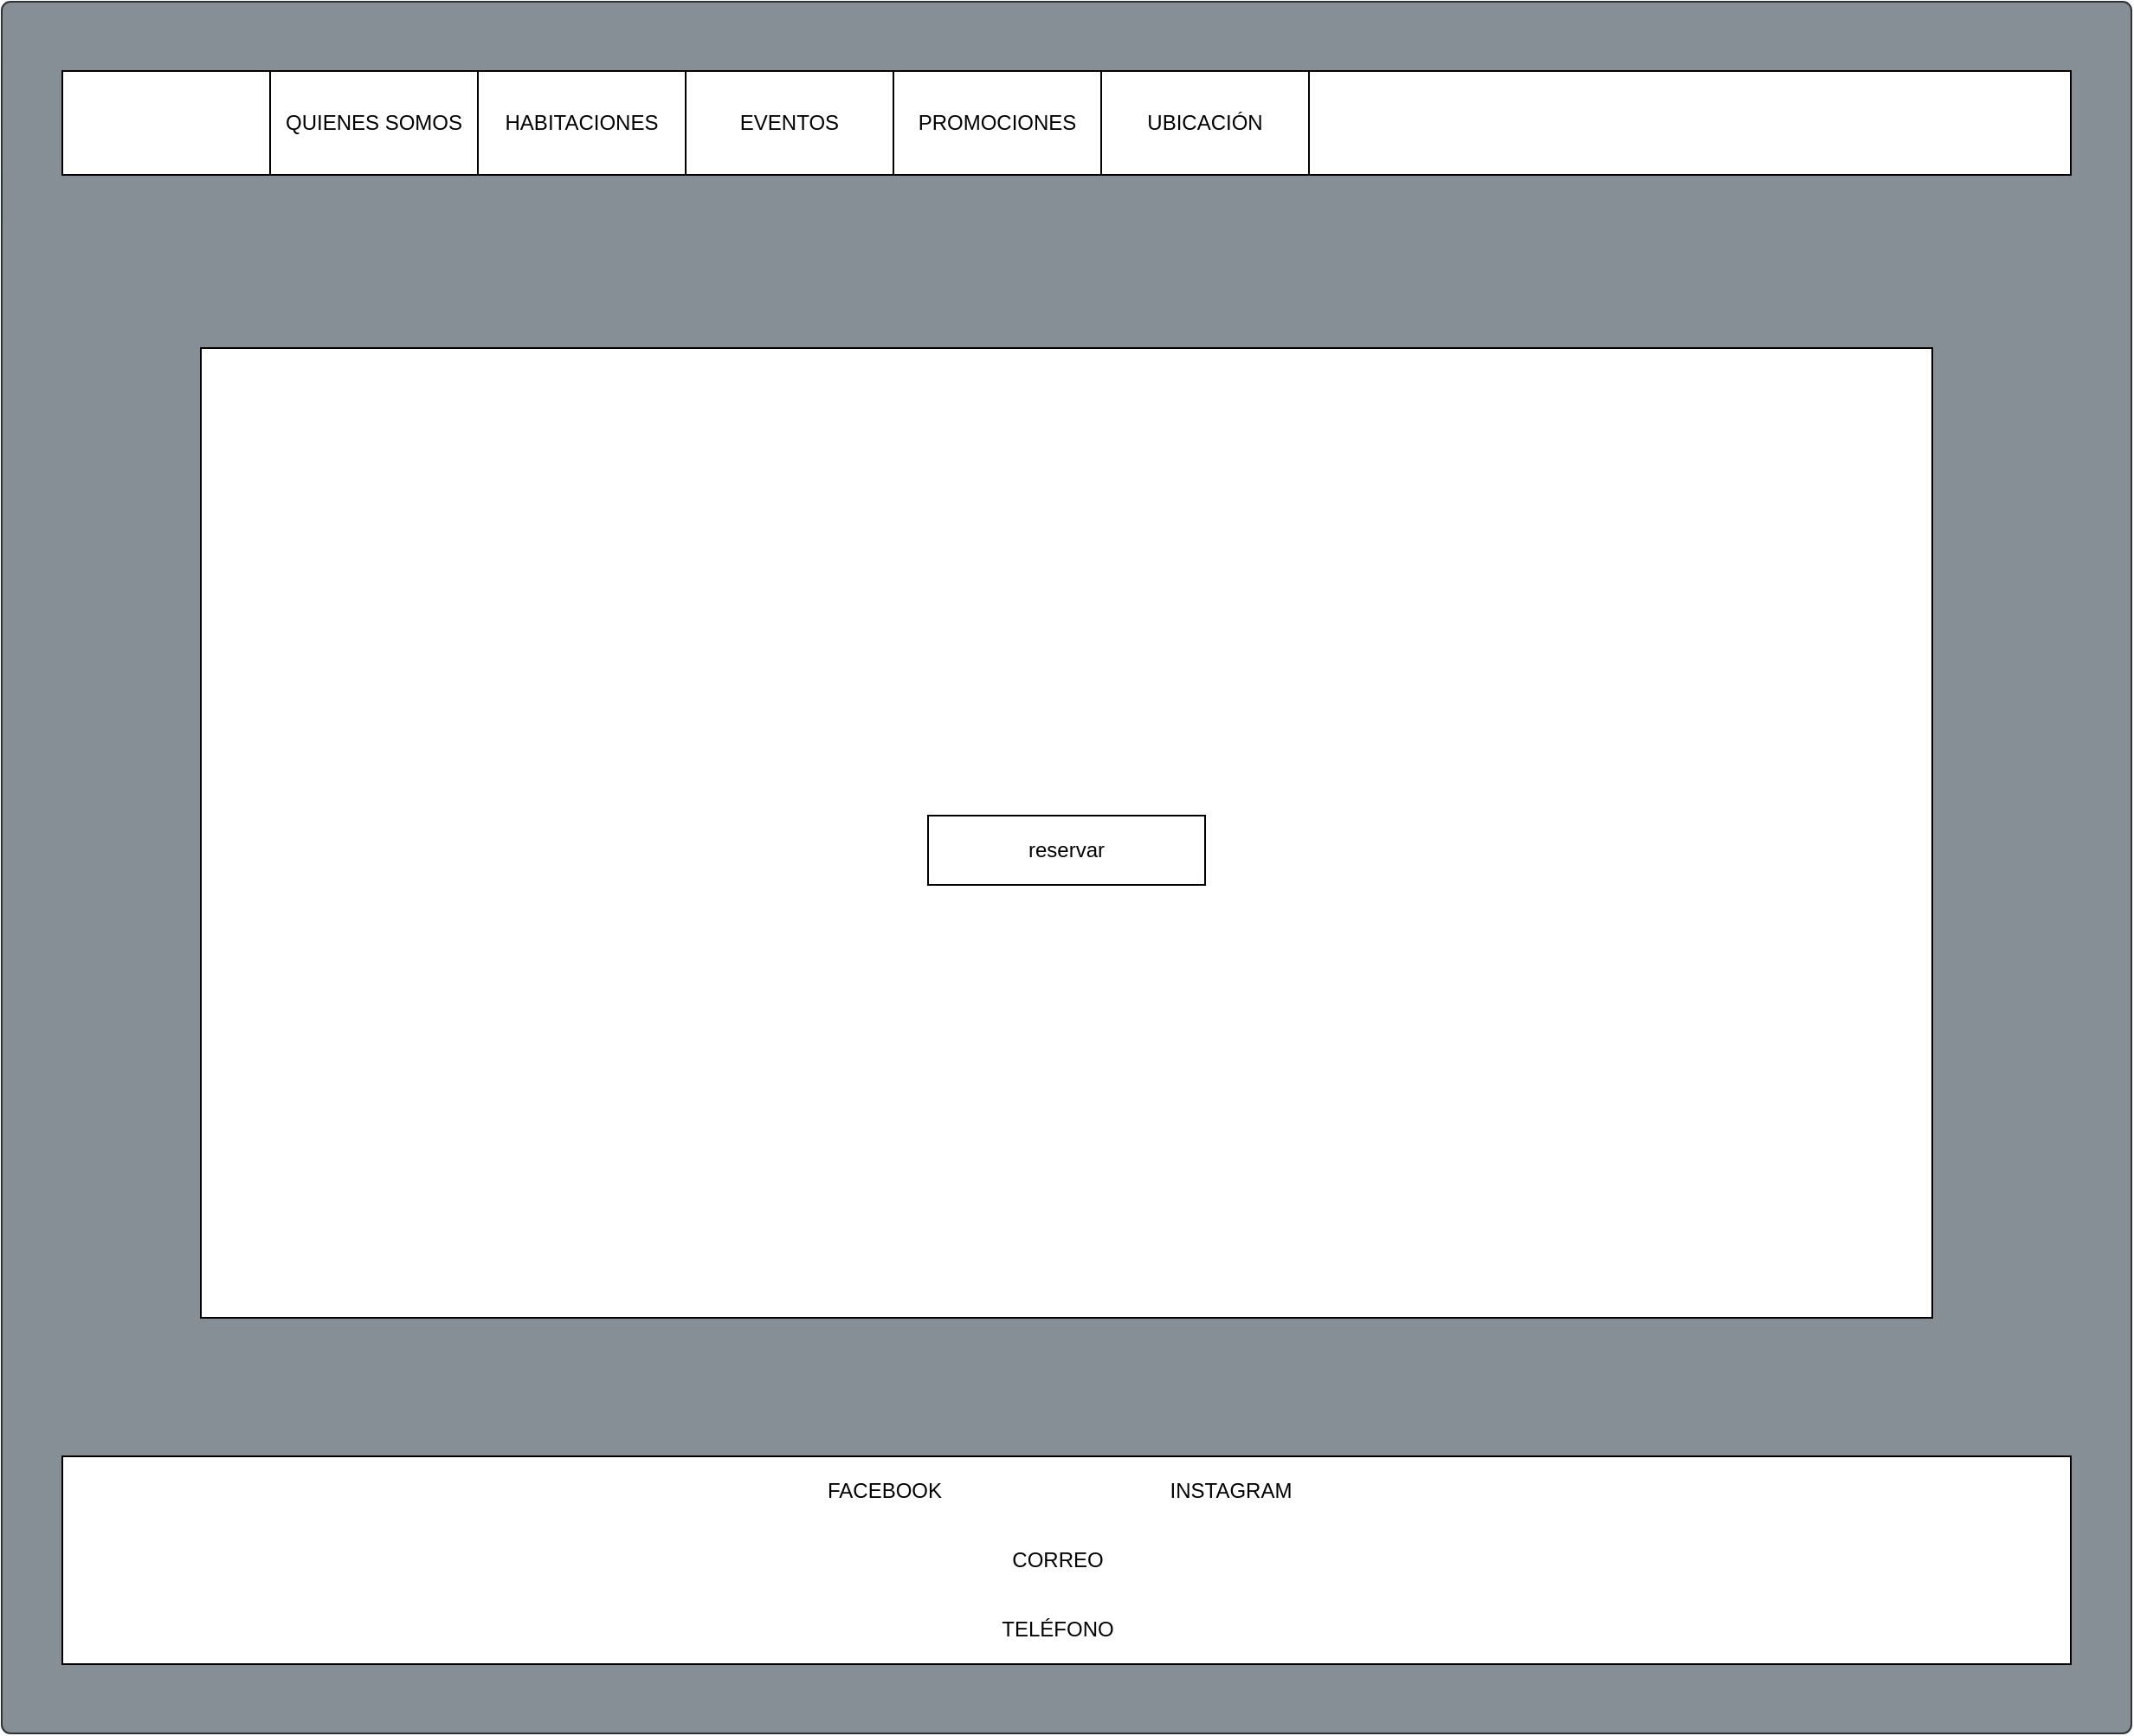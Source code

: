 <mxfile version="14.6.0" type="github" pages="5">
  <diagram name="INDEX" id="c9db0220-8083-56f3-ca83-edcdcd058819">
    <mxGraphModel dx="1422" dy="766" grid="1" gridSize="10" guides="1" tooltips="1" connect="1" arrows="0" fold="1" page="1" pageScale="1.5" pageWidth="826" pageHeight="1169" background="#ffffff" math="0" shadow="0">
      <root>
        <mxCell id="0" style=";html=1;" />
        <mxCell id="1" style=";html=1;" parent="0" />
        <mxCell id="a_5siFib3OdO7E0eQlxP-4" value="" style="html=1;shadow=0;dashed=0;shape=mxgraph.bootstrap.rrect;rSize=5;strokeColor=#2D3338;html=1;whiteSpace=wrap;fillColor=#868E96;fontColor=#ffffff;verticalAlign=middle;align=center;spacing=20;fontSize=60;" parent="1" vertex="1">
          <mxGeometry x="5" width="1230" height="1000" as="geometry" />
        </mxCell>
        <mxCell id="h7DBFdMLco53MdhyDheN-1" value="" style="whiteSpace=wrap;html=1;" vertex="1" parent="1">
          <mxGeometry x="40" y="40" width="1160" height="60" as="geometry" />
        </mxCell>
        <mxCell id="h7DBFdMLco53MdhyDheN-2" value="HABITACIONES" style="whiteSpace=wrap;html=1;" vertex="1" parent="1">
          <mxGeometry x="280" y="40" width="120" height="60" as="geometry" />
        </mxCell>
        <mxCell id="h7DBFdMLco53MdhyDheN-3" value="EVENTOS" style="whiteSpace=wrap;html=1;" vertex="1" parent="1">
          <mxGeometry x="400" y="40" width="120" height="60" as="geometry" />
        </mxCell>
        <mxCell id="h7DBFdMLco53MdhyDheN-4" value="QUIENES SOMOS" style="whiteSpace=wrap;html=1;" vertex="1" parent="1">
          <mxGeometry x="160" y="40" width="120" height="60" as="geometry" />
        </mxCell>
        <mxCell id="h7DBFdMLco53MdhyDheN-5" value="UBICACIÓN" style="whiteSpace=wrap;html=1;" vertex="1" parent="1">
          <mxGeometry x="640" y="40" width="120" height="60" as="geometry" />
        </mxCell>
        <mxCell id="h7DBFdMLco53MdhyDheN-6" value="PROMOCIONES" style="whiteSpace=wrap;html=1;" vertex="1" parent="1">
          <mxGeometry x="520" y="40" width="120" height="60" as="geometry" />
        </mxCell>
        <mxCell id="h7DBFdMLco53MdhyDheN-7" value="" style="whiteSpace=wrap;html=1;" vertex="1" parent="1">
          <mxGeometry x="40" y="840" width="1160" height="120" as="geometry" />
        </mxCell>
        <mxCell id="h7DBFdMLco53MdhyDheN-8" value="FACEBOOK" style="text;html=1;strokeColor=none;fillColor=none;align=center;verticalAlign=middle;whiteSpace=wrap;" vertex="1" parent="1">
          <mxGeometry x="415" y="840" width="200" height="40" as="geometry" />
        </mxCell>
        <mxCell id="h7DBFdMLco53MdhyDheN-10" value="INSTAGRAM" style="text;html=1;strokeColor=none;fillColor=none;align=center;verticalAlign=middle;whiteSpace=wrap;" vertex="1" parent="1">
          <mxGeometry x="615" y="840" width="200" height="40" as="geometry" />
        </mxCell>
        <mxCell id="h7DBFdMLco53MdhyDheN-11" value="CORREO" style="text;html=1;strokeColor=none;fillColor=none;align=center;verticalAlign=middle;whiteSpace=wrap;" vertex="1" parent="1">
          <mxGeometry x="515" y="880" width="200" height="40" as="geometry" />
        </mxCell>
        <mxCell id="h7DBFdMLco53MdhyDheN-12" value="TELÉFONO" style="text;html=1;strokeColor=none;fillColor=none;align=center;verticalAlign=middle;whiteSpace=wrap;" vertex="1" parent="1">
          <mxGeometry x="515" y="920" width="200" height="40" as="geometry" />
        </mxCell>
        <mxCell id="h7DBFdMLco53MdhyDheN-13" value="" style="rounded=0;whiteSpace=wrap;html=1;" vertex="1" parent="1">
          <mxGeometry x="120" y="200" width="1000" height="560" as="geometry" />
        </mxCell>
        <mxCell id="h7DBFdMLco53MdhyDheN-14" value="reservar" style="rounded=0;whiteSpace=wrap;html=1;" vertex="1" parent="1">
          <mxGeometry x="540" y="470" width="160" height="40" as="geometry" />
        </mxCell>
      </root>
    </mxGraphModel>
  </diagram>
  <diagram name="HABITACIONES" id="OTDEvTmL8tKm7rzvGiMI">
    <mxGraphModel dx="3555" dy="1915" grid="1" gridSize="10" guides="1" tooltips="1" connect="1" arrows="0" fold="1" page="1" pageScale="1.5" pageWidth="826" pageHeight="1169" background="#ffffff" math="0" shadow="0">
      <root>
        <mxCell id="JFDQOPYBhCJ7t6XRFKrG-0" style=";html=1;" />
        <mxCell id="JFDQOPYBhCJ7t6XRFKrG-1" style=";html=1;" parent="JFDQOPYBhCJ7t6XRFKrG-0" />
        <mxCell id="zSUCOHWlX9BeWYX76eqB-0" value="" style="html=1;shadow=0;dashed=0;shape=mxgraph.bootstrap.rrect;rSize=5;strokeColor=#2D3338;html=1;whiteSpace=wrap;fillColor=#868E96;fontColor=#ffffff;verticalAlign=middle;align=center;spacing=20;fontSize=60;" vertex="1" parent="JFDQOPYBhCJ7t6XRFKrG-1">
          <mxGeometry x="5" width="1230" height="1360" as="geometry" />
        </mxCell>
        <mxCell id="OBF9BW48-lRBgQqJ9p8I-0" value="" style="whiteSpace=wrap;html=1;" vertex="1" parent="JFDQOPYBhCJ7t6XRFKrG-1">
          <mxGeometry x="40" y="1210" width="1160" height="120" as="geometry" />
        </mxCell>
        <mxCell id="OBF9BW48-lRBgQqJ9p8I-1" value="FACEBOOK" style="text;html=1;strokeColor=none;fillColor=none;align=center;verticalAlign=middle;whiteSpace=wrap;" vertex="1" parent="JFDQOPYBhCJ7t6XRFKrG-1">
          <mxGeometry x="415" y="1210" width="200" height="40" as="geometry" />
        </mxCell>
        <mxCell id="OBF9BW48-lRBgQqJ9p8I-2" value="INSTAGRAM" style="text;html=1;strokeColor=none;fillColor=none;align=center;verticalAlign=middle;whiteSpace=wrap;" vertex="1" parent="JFDQOPYBhCJ7t6XRFKrG-1">
          <mxGeometry x="615" y="1210" width="200" height="40" as="geometry" />
        </mxCell>
        <mxCell id="OBF9BW48-lRBgQqJ9p8I-3" value="CORREO" style="text;html=1;strokeColor=none;fillColor=none;align=center;verticalAlign=middle;whiteSpace=wrap;" vertex="1" parent="JFDQOPYBhCJ7t6XRFKrG-1">
          <mxGeometry x="515" y="1250" width="200" height="40" as="geometry" />
        </mxCell>
        <mxCell id="OBF9BW48-lRBgQqJ9p8I-4" value="TELÉFONO" style="text;html=1;strokeColor=none;fillColor=none;align=center;verticalAlign=middle;whiteSpace=wrap;" vertex="1" parent="JFDQOPYBhCJ7t6XRFKrG-1">
          <mxGeometry x="515" y="1290" width="200" height="40" as="geometry" />
        </mxCell>
        <mxCell id="oF6tjpSVYEkY1Nf2nBKm-0" value="" style="whiteSpace=wrap;html=1;" vertex="1" parent="JFDQOPYBhCJ7t6XRFKrG-1">
          <mxGeometry x="40" y="40" width="1160" height="60" as="geometry" />
        </mxCell>
        <mxCell id="oF6tjpSVYEkY1Nf2nBKm-1" value="HABITACIONES" style="whiteSpace=wrap;html=1;" vertex="1" parent="JFDQOPYBhCJ7t6XRFKrG-1">
          <mxGeometry x="280" y="40" width="120" height="60" as="geometry" />
        </mxCell>
        <mxCell id="oF6tjpSVYEkY1Nf2nBKm-2" value="EVENTOS" style="whiteSpace=wrap;html=1;" vertex="1" parent="JFDQOPYBhCJ7t6XRFKrG-1">
          <mxGeometry x="400" y="40" width="120" height="60" as="geometry" />
        </mxCell>
        <mxCell id="oF6tjpSVYEkY1Nf2nBKm-3" value="QUIENES SOMOS" style="whiteSpace=wrap;html=1;" vertex="1" parent="JFDQOPYBhCJ7t6XRFKrG-1">
          <mxGeometry x="160" y="40" width="120" height="60" as="geometry" />
        </mxCell>
        <mxCell id="oF6tjpSVYEkY1Nf2nBKm-4" value="UBICACIÓN" style="whiteSpace=wrap;html=1;" vertex="1" parent="JFDQOPYBhCJ7t6XRFKrG-1">
          <mxGeometry x="640" y="40" width="120" height="60" as="geometry" />
        </mxCell>
        <mxCell id="oF6tjpSVYEkY1Nf2nBKm-5" value="PROMOCIONES" style="whiteSpace=wrap;html=1;" vertex="1" parent="JFDQOPYBhCJ7t6XRFKrG-1">
          <mxGeometry x="520" y="40" width="120" height="60" as="geometry" />
        </mxCell>
        <mxCell id="oF6tjpSVYEkY1Nf2nBKm-6" value="&lt;p&gt;&lt;b&gt;&lt;font style=&quot;font-size: 20px&quot;&gt;Dark card title&lt;/font&gt;&lt;/b&gt;&lt;br style=&quot;font-size: 14px&quot;&gt;Some quick example text to build on the card title and make up the bulk of the card&#39;s content.&lt;/p&gt;" style="html=1;shadow=0;dashed=0;shape=mxgraph.bootstrap.rrect;rSize=5;strokeColor=#2C3136;html=1;whiteSpace=wrap;fillColor=#343A40;fontColor=#ffffff;verticalAlign=bottom;align=left;spacing=20;spacingBottom=0;fontSize=14;" vertex="1" parent="JFDQOPYBhCJ7t6XRFKrG-1">
          <mxGeometry x="560" y="140" width="440" height="320" as="geometry" />
        </mxCell>
        <mxCell id="oF6tjpSVYEkY1Nf2nBKm-7" value="Header" style="html=1;shadow=0;dashed=0;shape=mxgraph.bootstrap.topButton;rSize=5;perimeter=none;whiteSpace=wrap;fillColor=#32383E;strokeColor=#2C3136;fontColor=#ffffff;resizeWidth=1;fontSize=18;align=left;spacing=20;" vertex="1" parent="oF6tjpSVYEkY1Nf2nBKm-6">
          <mxGeometry width="440" height="60" relative="1" as="geometry" />
        </mxCell>
        <mxCell id="oF6tjpSVYEkY1Nf2nBKm-8" value="First slide" style="html=1;shadow=0;dashed=0;strokeColor=none;strokeWidth=1;fillColor=#777777;fontColor=#555555;whiteSpace=wrap;align=center;verticalAlign=middle;fontStyle=0;fontSize=40;" vertex="1" parent="JFDQOPYBhCJ7t6XRFKrG-1">
          <mxGeometry x="160" y="140" width="400" height="320" as="geometry" />
        </mxCell>
        <mxCell id="oF6tjpSVYEkY1Nf2nBKm-9" value="" style="html=1;verticalLabelPosition=bottom;labelBackgroundColor=#ffffff;verticalAlign=top;shadow=0;dashed=0;strokeWidth=4;shape=mxgraph.ios7.misc.more;strokeColor=#a0a0a0;" vertex="1" parent="oF6tjpSVYEkY1Nf2nBKm-8">
          <mxGeometry x="1" y="0.5" width="7" height="14" relative="1" as="geometry">
            <mxPoint x="-50" y="-7" as="offset" />
          </mxGeometry>
        </mxCell>
        <mxCell id="oF6tjpSVYEkY1Nf2nBKm-10" value="" style="flipH=1;html=1;verticalLabelPosition=bottom;labelBackgroundColor=#ffffff;verticalAlign=top;shadow=0;dashed=0;strokeWidth=4;shape=mxgraph.ios7.misc.more;strokeColor=#a0a0a0;" vertex="1" parent="oF6tjpSVYEkY1Nf2nBKm-8">
          <mxGeometry y="0.5" width="7" height="14" relative="1" as="geometry">
            <mxPoint x="43" y="-7" as="offset" />
          </mxGeometry>
        </mxCell>
        <mxCell id="oF6tjpSVYEkY1Nf2nBKm-11" value="&lt;p&gt;&lt;b&gt;&lt;font style=&quot;font-size: 20px&quot;&gt;Dark card title&lt;/font&gt;&lt;/b&gt;&lt;br style=&quot;font-size: 14px&quot;&gt;Some quick example text to build on the card title and make up the bulk of the card&#39;s content.&lt;/p&gt;" style="html=1;shadow=0;dashed=0;shape=mxgraph.bootstrap.rrect;rSize=5;strokeColor=#2C3136;html=1;whiteSpace=wrap;fillColor=#343A40;fontColor=#ffffff;verticalAlign=bottom;align=left;spacing=20;spacingBottom=0;fontSize=14;" vertex="1" parent="JFDQOPYBhCJ7t6XRFKrG-1">
          <mxGeometry x="560" y="490" width="440" height="320" as="geometry" />
        </mxCell>
        <mxCell id="oF6tjpSVYEkY1Nf2nBKm-12" value="Header" style="html=1;shadow=0;dashed=0;shape=mxgraph.bootstrap.topButton;rSize=5;perimeter=none;whiteSpace=wrap;fillColor=#32383E;strokeColor=#2C3136;fontColor=#ffffff;resizeWidth=1;fontSize=18;align=left;spacing=20;" vertex="1" parent="oF6tjpSVYEkY1Nf2nBKm-11">
          <mxGeometry width="440" height="60" relative="1" as="geometry" />
        </mxCell>
        <mxCell id="oF6tjpSVYEkY1Nf2nBKm-13" value="First slide" style="html=1;shadow=0;dashed=0;strokeColor=none;strokeWidth=1;fillColor=#777777;fontColor=#555555;whiteSpace=wrap;align=center;verticalAlign=middle;fontStyle=0;fontSize=40;" vertex="1" parent="JFDQOPYBhCJ7t6XRFKrG-1">
          <mxGeometry x="160" y="490" width="400" height="320" as="geometry" />
        </mxCell>
        <mxCell id="oF6tjpSVYEkY1Nf2nBKm-14" value="" style="html=1;verticalLabelPosition=bottom;labelBackgroundColor=#ffffff;verticalAlign=top;shadow=0;dashed=0;strokeWidth=4;shape=mxgraph.ios7.misc.more;strokeColor=#a0a0a0;" vertex="1" parent="oF6tjpSVYEkY1Nf2nBKm-13">
          <mxGeometry x="1" y="0.5" width="7" height="14" relative="1" as="geometry">
            <mxPoint x="-50" y="-7" as="offset" />
          </mxGeometry>
        </mxCell>
        <mxCell id="oF6tjpSVYEkY1Nf2nBKm-15" value="" style="flipH=1;html=1;verticalLabelPosition=bottom;labelBackgroundColor=#ffffff;verticalAlign=top;shadow=0;dashed=0;strokeWidth=4;shape=mxgraph.ios7.misc.more;strokeColor=#a0a0a0;" vertex="1" parent="oF6tjpSVYEkY1Nf2nBKm-13">
          <mxGeometry y="0.5" width="7" height="14" relative="1" as="geometry">
            <mxPoint x="43" y="-7" as="offset" />
          </mxGeometry>
        </mxCell>
        <mxCell id="oF6tjpSVYEkY1Nf2nBKm-16" value="&lt;p&gt;&lt;b&gt;&lt;font style=&quot;font-size: 20px&quot;&gt;Dark card title&lt;/font&gt;&lt;/b&gt;&lt;br style=&quot;font-size: 14px&quot;&gt;Some quick example text to build on the card title and make up the bulk of the card&#39;s content.&lt;/p&gt;" style="html=1;shadow=0;dashed=0;shape=mxgraph.bootstrap.rrect;rSize=5;strokeColor=#2C3136;html=1;whiteSpace=wrap;fillColor=#343A40;fontColor=#ffffff;verticalAlign=bottom;align=left;spacing=20;spacingBottom=0;fontSize=14;" vertex="1" parent="JFDQOPYBhCJ7t6XRFKrG-1">
          <mxGeometry x="560" y="840" width="440" height="320" as="geometry" />
        </mxCell>
        <mxCell id="oF6tjpSVYEkY1Nf2nBKm-17" value="Header" style="html=1;shadow=0;dashed=0;shape=mxgraph.bootstrap.topButton;rSize=5;perimeter=none;whiteSpace=wrap;fillColor=#32383E;strokeColor=#2C3136;fontColor=#ffffff;resizeWidth=1;fontSize=18;align=left;spacing=20;" vertex="1" parent="oF6tjpSVYEkY1Nf2nBKm-16">
          <mxGeometry width="440" height="60" relative="1" as="geometry" />
        </mxCell>
        <mxCell id="oF6tjpSVYEkY1Nf2nBKm-18" value="First slide" style="html=1;shadow=0;dashed=0;strokeColor=none;strokeWidth=1;fillColor=#777777;fontColor=#555555;whiteSpace=wrap;align=center;verticalAlign=middle;fontStyle=0;fontSize=40;" vertex="1" parent="JFDQOPYBhCJ7t6XRFKrG-1">
          <mxGeometry x="160" y="840" width="400" height="320" as="geometry" />
        </mxCell>
        <mxCell id="oF6tjpSVYEkY1Nf2nBKm-19" value="" style="html=1;verticalLabelPosition=bottom;labelBackgroundColor=#ffffff;verticalAlign=top;shadow=0;dashed=0;strokeWidth=4;shape=mxgraph.ios7.misc.more;strokeColor=#a0a0a0;" vertex="1" parent="oF6tjpSVYEkY1Nf2nBKm-18">
          <mxGeometry x="1" y="0.5" width="7" height="14" relative="1" as="geometry">
            <mxPoint x="-50" y="-7" as="offset" />
          </mxGeometry>
        </mxCell>
        <mxCell id="oF6tjpSVYEkY1Nf2nBKm-20" value="" style="flipH=1;html=1;verticalLabelPosition=bottom;labelBackgroundColor=#ffffff;verticalAlign=top;shadow=0;dashed=0;strokeWidth=4;shape=mxgraph.ios7.misc.more;strokeColor=#a0a0a0;" vertex="1" parent="oF6tjpSVYEkY1Nf2nBKm-18">
          <mxGeometry y="0.5" width="7" height="14" relative="1" as="geometry">
            <mxPoint x="43" y="-7" as="offset" />
          </mxGeometry>
        </mxCell>
      </root>
    </mxGraphModel>
  </diagram>
  <diagram name="EVENTOS" id="KKp5Q_9w9gP7UIlRZbHc">
    <mxGraphModel dx="2370" dy="1277" grid="1" gridSize="10" guides="1" tooltips="1" connect="1" arrows="0" fold="1" page="1" pageScale="1.5" pageWidth="826" pageHeight="1169" background="#ffffff" math="0" shadow="0">
      <root>
        <mxCell id="4Qz581KqocCkkXFibosz-0" style=";html=1;" />
        <mxCell id="4Qz581KqocCkkXFibosz-1" style=";html=1;" parent="4Qz581KqocCkkXFibosz-0" />
        <mxCell id="AW5SlVJJh9XeauA4rNhK-0" value="" style="html=1;shadow=0;dashed=0;shape=mxgraph.bootstrap.rrect;rSize=5;strokeColor=#2D3338;html=1;whiteSpace=wrap;fillColor=#868E96;fontColor=#ffffff;verticalAlign=middle;align=center;spacing=20;fontSize=60;" vertex="1" parent="4Qz581KqocCkkXFibosz-1">
          <mxGeometry x="5" width="1230" height="1360" as="geometry" />
        </mxCell>
        <mxCell id="gHfW-6IUBbm8N9VJrll_-0" value="" style="whiteSpace=wrap;html=1;" vertex="1" parent="4Qz581KqocCkkXFibosz-1">
          <mxGeometry x="40" y="40" width="1160" height="60" as="geometry" />
        </mxCell>
        <mxCell id="gHfW-6IUBbm8N9VJrll_-1" value="HABITACIONES" style="whiteSpace=wrap;html=1;" vertex="1" parent="4Qz581KqocCkkXFibosz-1">
          <mxGeometry x="280" y="40" width="120" height="60" as="geometry" />
        </mxCell>
        <mxCell id="gHfW-6IUBbm8N9VJrll_-2" value="EVENTOS" style="whiteSpace=wrap;html=1;" vertex="1" parent="4Qz581KqocCkkXFibosz-1">
          <mxGeometry x="400" y="40" width="120" height="60" as="geometry" />
        </mxCell>
        <mxCell id="gHfW-6IUBbm8N9VJrll_-3" value="QUIENES SOMOS" style="whiteSpace=wrap;html=1;" vertex="1" parent="4Qz581KqocCkkXFibosz-1">
          <mxGeometry x="160" y="40" width="120" height="60" as="geometry" />
        </mxCell>
        <mxCell id="gHfW-6IUBbm8N9VJrll_-4" value="UBICACIÓN" style="whiteSpace=wrap;html=1;" vertex="1" parent="4Qz581KqocCkkXFibosz-1">
          <mxGeometry x="640" y="40" width="120" height="60" as="geometry" />
        </mxCell>
        <mxCell id="gHfW-6IUBbm8N9VJrll_-5" value="PROMOCIONES" style="whiteSpace=wrap;html=1;" vertex="1" parent="4Qz581KqocCkkXFibosz-1">
          <mxGeometry x="520" y="40" width="120" height="60" as="geometry" />
        </mxCell>
        <mxCell id="wC8kKw3LUzISeyf4vUGo-0" value="" style="whiteSpace=wrap;html=1;" vertex="1" parent="4Qz581KqocCkkXFibosz-1">
          <mxGeometry x="40" y="1210" width="1160" height="120" as="geometry" />
        </mxCell>
        <mxCell id="wC8kKw3LUzISeyf4vUGo-1" value="FACEBOOK" style="text;html=1;strokeColor=none;fillColor=none;align=center;verticalAlign=middle;whiteSpace=wrap;" vertex="1" parent="4Qz581KqocCkkXFibosz-1">
          <mxGeometry x="415" y="1210" width="200" height="40" as="geometry" />
        </mxCell>
        <mxCell id="wC8kKw3LUzISeyf4vUGo-2" value="INSTAGRAM" style="text;html=1;strokeColor=none;fillColor=none;align=center;verticalAlign=middle;whiteSpace=wrap;" vertex="1" parent="4Qz581KqocCkkXFibosz-1">
          <mxGeometry x="615" y="1210" width="200" height="40" as="geometry" />
        </mxCell>
        <mxCell id="wC8kKw3LUzISeyf4vUGo-3" value="CORREO" style="text;html=1;strokeColor=none;fillColor=none;align=center;verticalAlign=middle;whiteSpace=wrap;" vertex="1" parent="4Qz581KqocCkkXFibosz-1">
          <mxGeometry x="515" y="1250" width="200" height="40" as="geometry" />
        </mxCell>
        <mxCell id="wC8kKw3LUzISeyf4vUGo-4" value="TELÉFONO" style="text;html=1;strokeColor=none;fillColor=none;align=center;verticalAlign=middle;whiteSpace=wrap;" vertex="1" parent="4Qz581KqocCkkXFibosz-1">
          <mxGeometry x="515" y="1290" width="200" height="40" as="geometry" />
        </mxCell>
        <mxCell id="WdmrsZ6mSUj3DfuXoScH-0" value="First slide" style="html=1;shadow=0;dashed=0;strokeColor=none;strokeWidth=1;fillColor=#777777;fontColor=#555555;whiteSpace=wrap;align=center;verticalAlign=middle;fontStyle=0;fontSize=40;" vertex="1" parent="4Qz581KqocCkkXFibosz-1">
          <mxGeometry x="160" y="160" width="440" height="320" as="geometry" />
        </mxCell>
        <mxCell id="WdmrsZ6mSUj3DfuXoScH-1" value="&lt;p&gt;&lt;b&gt;&lt;font style=&quot;font-size: 20px&quot;&gt;Dark card title&lt;/font&gt;&lt;/b&gt;&lt;br style=&quot;font-size: 14px&quot;&gt;Some quick example text to build on the card title and make up the bulk of the card&#39;s content.&lt;/p&gt;" style="html=1;shadow=0;dashed=0;shape=mxgraph.bootstrap.rrect;rSize=5;strokeColor=#2C3136;html=1;whiteSpace=wrap;fillColor=#343A40;fontColor=#ffffff;verticalAlign=bottom;align=left;spacing=20;spacingBottom=0;fontSize=14;" vertex="1" parent="4Qz581KqocCkkXFibosz-1">
          <mxGeometry x="600" y="160" width="440" height="320" as="geometry" />
        </mxCell>
        <mxCell id="WdmrsZ6mSUj3DfuXoScH-2" value="Header" style="html=1;shadow=0;dashed=0;shape=mxgraph.bootstrap.topButton;rSize=5;perimeter=none;whiteSpace=wrap;fillColor=#32383E;strokeColor=#2C3136;fontColor=#ffffff;resizeWidth=1;fontSize=18;align=left;spacing=20;" vertex="1" parent="WdmrsZ6mSUj3DfuXoScH-1">
          <mxGeometry width="440" height="60" relative="1" as="geometry" />
        </mxCell>
        <mxCell id="WdmrsZ6mSUj3DfuXoScH-6" value="First slide" style="html=1;shadow=0;dashed=0;strokeColor=none;strokeWidth=1;fillColor=#777777;fontColor=#555555;whiteSpace=wrap;align=center;verticalAlign=middle;fontStyle=0;fontSize=40;" vertex="1" parent="4Qz581KqocCkkXFibosz-1">
          <mxGeometry x="160" y="510" width="440" height="320" as="geometry" />
        </mxCell>
        <mxCell id="WdmrsZ6mSUj3DfuXoScH-7" value="&lt;p&gt;&lt;b&gt;&lt;font style=&quot;font-size: 20px&quot;&gt;Dark card title&lt;/font&gt;&lt;/b&gt;&lt;br style=&quot;font-size: 14px&quot;&gt;Some quick example text to build on the card title and make up the bulk of the card&#39;s content.&lt;/p&gt;" style="html=1;shadow=0;dashed=0;shape=mxgraph.bootstrap.rrect;rSize=5;strokeColor=#2C3136;html=1;whiteSpace=wrap;fillColor=#343A40;fontColor=#ffffff;verticalAlign=bottom;align=left;spacing=20;spacingBottom=0;fontSize=14;" vertex="1" parent="4Qz581KqocCkkXFibosz-1">
          <mxGeometry x="600" y="510" width="440" height="320" as="geometry" />
        </mxCell>
        <mxCell id="WdmrsZ6mSUj3DfuXoScH-8" value="Header" style="html=1;shadow=0;dashed=0;shape=mxgraph.bootstrap.topButton;rSize=5;perimeter=none;whiteSpace=wrap;fillColor=#32383E;strokeColor=#2C3136;fontColor=#ffffff;resizeWidth=1;fontSize=18;align=left;spacing=20;" vertex="1" parent="WdmrsZ6mSUj3DfuXoScH-7">
          <mxGeometry width="440" height="60" relative="1" as="geometry" />
        </mxCell>
        <mxCell id="WdmrsZ6mSUj3DfuXoScH-9" value="First slide" style="html=1;shadow=0;dashed=0;strokeColor=none;strokeWidth=1;fillColor=#777777;fontColor=#555555;whiteSpace=wrap;align=center;verticalAlign=middle;fontStyle=0;fontSize=40;" vertex="1" parent="4Qz581KqocCkkXFibosz-1">
          <mxGeometry x="160" y="860" width="440" height="320" as="geometry" />
        </mxCell>
        <mxCell id="WdmrsZ6mSUj3DfuXoScH-10" value="&lt;p&gt;&lt;b&gt;&lt;font style=&quot;font-size: 20px&quot;&gt;Dark card title&lt;/font&gt;&lt;/b&gt;&lt;br style=&quot;font-size: 14px&quot;&gt;Some quick example text to build on the card title and make up the bulk of the card&#39;s content.&lt;/p&gt;" style="html=1;shadow=0;dashed=0;shape=mxgraph.bootstrap.rrect;rSize=5;strokeColor=#2C3136;html=1;whiteSpace=wrap;fillColor=#343A40;fontColor=#ffffff;verticalAlign=bottom;align=left;spacing=20;spacingBottom=0;fontSize=14;" vertex="1" parent="4Qz581KqocCkkXFibosz-1">
          <mxGeometry x="600" y="860" width="440" height="320" as="geometry" />
        </mxCell>
        <mxCell id="WdmrsZ6mSUj3DfuXoScH-11" value="Header" style="html=1;shadow=0;dashed=0;shape=mxgraph.bootstrap.topButton;rSize=5;perimeter=none;whiteSpace=wrap;fillColor=#32383E;strokeColor=#2C3136;fontColor=#ffffff;resizeWidth=1;fontSize=18;align=left;spacing=20;" vertex="1" parent="WdmrsZ6mSUj3DfuXoScH-10">
          <mxGeometry width="440" height="60" relative="1" as="geometry" />
        </mxCell>
        <mxCell id="WdmrsZ6mSUj3DfuXoScH-12" value="First slide" style="html=1;shadow=0;dashed=0;strokeColor=none;strokeWidth=1;fillColor=#777777;fontColor=#555555;whiteSpace=wrap;align=center;verticalAlign=middle;fontStyle=0;fontSize=40;" vertex="1" parent="4Qz581KqocCkkXFibosz-1">
          <mxGeometry x="160" y="160" width="440" height="320" as="geometry" />
        </mxCell>
        <mxCell id="WdmrsZ6mSUj3DfuXoScH-13" value="&lt;p&gt;&lt;b&gt;&lt;font style=&quot;font-size: 20px&quot;&gt;Dark card title&lt;/font&gt;&lt;/b&gt;&lt;br style=&quot;font-size: 14px&quot;&gt;Some quick example text to build on the card title and make up the bulk of the card&#39;s content.&lt;/p&gt;" style="html=1;shadow=0;dashed=0;shape=mxgraph.bootstrap.rrect;rSize=5;strokeColor=#2C3136;html=1;whiteSpace=wrap;fillColor=#343A40;fontColor=#ffffff;verticalAlign=bottom;align=left;spacing=20;spacingBottom=0;fontSize=14;" vertex="1" parent="4Qz581KqocCkkXFibosz-1">
          <mxGeometry x="600" y="160" width="440" height="320" as="geometry" />
        </mxCell>
        <mxCell id="WdmrsZ6mSUj3DfuXoScH-14" value="Header" style="html=1;shadow=0;dashed=0;shape=mxgraph.bootstrap.topButton;rSize=5;perimeter=none;whiteSpace=wrap;fillColor=#32383E;strokeColor=#2C3136;fontColor=#ffffff;resizeWidth=1;fontSize=18;align=left;spacing=20;" vertex="1" parent="WdmrsZ6mSUj3DfuXoScH-13">
          <mxGeometry width="440" height="60" relative="1" as="geometry" />
        </mxCell>
        <mxCell id="WdmrsZ6mSUj3DfuXoScH-15" value="First slide" style="html=1;shadow=0;dashed=0;strokeColor=none;strokeWidth=1;fillColor=#777777;fontColor=#555555;whiteSpace=wrap;align=center;verticalAlign=middle;fontStyle=0;fontSize=40;" vertex="1" parent="4Qz581KqocCkkXFibosz-1">
          <mxGeometry x="160" y="510" width="440" height="320" as="geometry" />
        </mxCell>
        <mxCell id="WdmrsZ6mSUj3DfuXoScH-16" value="&lt;p&gt;&lt;b&gt;&lt;font style=&quot;font-size: 20px&quot;&gt;Dark card title&lt;/font&gt;&lt;/b&gt;&lt;br style=&quot;font-size: 14px&quot;&gt;Some quick example text to build on the card title and make up the bulk of the card&#39;s content.&lt;/p&gt;" style="html=1;shadow=0;dashed=0;shape=mxgraph.bootstrap.rrect;rSize=5;strokeColor=#2C3136;html=1;whiteSpace=wrap;fillColor=#343A40;fontColor=#ffffff;verticalAlign=bottom;align=left;spacing=20;spacingBottom=0;fontSize=14;" vertex="1" parent="4Qz581KqocCkkXFibosz-1">
          <mxGeometry x="600" y="510" width="440" height="320" as="geometry" />
        </mxCell>
        <mxCell id="WdmrsZ6mSUj3DfuXoScH-17" value="Header" style="html=1;shadow=0;dashed=0;shape=mxgraph.bootstrap.topButton;rSize=5;perimeter=none;whiteSpace=wrap;fillColor=#32383E;strokeColor=#2C3136;fontColor=#ffffff;resizeWidth=1;fontSize=18;align=left;spacing=20;" vertex="1" parent="WdmrsZ6mSUj3DfuXoScH-16">
          <mxGeometry width="440" height="60" relative="1" as="geometry" />
        </mxCell>
      </root>
    </mxGraphModel>
  </diagram>
  <diagram name="PROMOCIONES" id="H8tqrq-uZ-xDxWELn3Ps">
    <mxGraphModel dx="2844" dy="1532" grid="1" gridSize="10" guides="1" tooltips="1" connect="1" arrows="0" fold="1" page="1" pageScale="1.5" pageWidth="826" pageHeight="1169" background="#ffffff" math="0" shadow="0">
      <root>
        <mxCell id="L-1DOMLpRsdWXZaLI6Wz-0" style=";html=1;" />
        <mxCell id="L-1DOMLpRsdWXZaLI6Wz-1" style=";html=1;" parent="L-1DOMLpRsdWXZaLI6Wz-0" />
        <mxCell id="Y1QRYzKP8V-WlZT5O4qN-0" value="" style="html=1;shadow=0;dashed=0;shape=mxgraph.bootstrap.rrect;rSize=5;strokeColor=#2D3338;html=1;whiteSpace=wrap;fillColor=#868E96;fontColor=#ffffff;verticalAlign=middle;align=center;spacing=20;fontSize=60;" vertex="1" parent="L-1DOMLpRsdWXZaLI6Wz-1">
          <mxGeometry x="5" width="1230" height="1000" as="geometry" />
        </mxCell>
        <mxCell id="3NibZDGpE9giJUx5uAQP-0" value="" style="whiteSpace=wrap;html=1;" vertex="1" parent="L-1DOMLpRsdWXZaLI6Wz-1">
          <mxGeometry x="40" y="40" width="1160" height="60" as="geometry" />
        </mxCell>
        <mxCell id="3NibZDGpE9giJUx5uAQP-1" value="HABITACIONES" style="whiteSpace=wrap;html=1;" vertex="1" parent="L-1DOMLpRsdWXZaLI6Wz-1">
          <mxGeometry x="280" y="40" width="120" height="60" as="geometry" />
        </mxCell>
        <mxCell id="3NibZDGpE9giJUx5uAQP-2" value="EVENTOS" style="whiteSpace=wrap;html=1;" vertex="1" parent="L-1DOMLpRsdWXZaLI6Wz-1">
          <mxGeometry x="400" y="40" width="120" height="60" as="geometry" />
        </mxCell>
        <mxCell id="3NibZDGpE9giJUx5uAQP-3" value="QUIENES SOMOS" style="whiteSpace=wrap;html=1;" vertex="1" parent="L-1DOMLpRsdWXZaLI6Wz-1">
          <mxGeometry x="160" y="40" width="120" height="60" as="geometry" />
        </mxCell>
        <mxCell id="3NibZDGpE9giJUx5uAQP-4" value="UBICACIÓN" style="whiteSpace=wrap;html=1;" vertex="1" parent="L-1DOMLpRsdWXZaLI6Wz-1">
          <mxGeometry x="640" y="40" width="120" height="60" as="geometry" />
        </mxCell>
        <mxCell id="3NibZDGpE9giJUx5uAQP-5" value="PROMOCIONES" style="whiteSpace=wrap;html=1;" vertex="1" parent="L-1DOMLpRsdWXZaLI6Wz-1">
          <mxGeometry x="520" y="40" width="120" height="60" as="geometry" />
        </mxCell>
        <mxCell id="4agnQrZcsSZzjVEeEEF6-0" value="" style="whiteSpace=wrap;html=1;" vertex="1" parent="L-1DOMLpRsdWXZaLI6Wz-1">
          <mxGeometry x="40" y="840" width="1160" height="120" as="geometry" />
        </mxCell>
        <mxCell id="4agnQrZcsSZzjVEeEEF6-1" value="FACEBOOK" style="text;html=1;strokeColor=none;fillColor=none;align=center;verticalAlign=middle;whiteSpace=wrap;" vertex="1" parent="L-1DOMLpRsdWXZaLI6Wz-1">
          <mxGeometry x="415" y="840" width="200" height="40" as="geometry" />
        </mxCell>
        <mxCell id="4agnQrZcsSZzjVEeEEF6-2" value="INSTAGRAM" style="text;html=1;strokeColor=none;fillColor=none;align=center;verticalAlign=middle;whiteSpace=wrap;" vertex="1" parent="L-1DOMLpRsdWXZaLI6Wz-1">
          <mxGeometry x="615" y="840" width="200" height="40" as="geometry" />
        </mxCell>
        <mxCell id="4agnQrZcsSZzjVEeEEF6-3" value="CORREO" style="text;html=1;strokeColor=none;fillColor=none;align=center;verticalAlign=middle;whiteSpace=wrap;" vertex="1" parent="L-1DOMLpRsdWXZaLI6Wz-1">
          <mxGeometry x="515" y="880" width="200" height="40" as="geometry" />
        </mxCell>
        <mxCell id="4agnQrZcsSZzjVEeEEF6-4" value="TELÉFONO" style="text;html=1;strokeColor=none;fillColor=none;align=center;verticalAlign=middle;whiteSpace=wrap;" vertex="1" parent="L-1DOMLpRsdWXZaLI6Wz-1">
          <mxGeometry x="515" y="920" width="200" height="40" as="geometry" />
        </mxCell>
        <mxCell id="r7LC3s368EjLuLPcz61S-0" value="First slide" style="html=1;shadow=0;dashed=0;strokeColor=none;strokeWidth=1;fillColor=#777777;fontColor=#555555;whiteSpace=wrap;align=center;verticalAlign=middle;fontStyle=0;fontSize=40;" vertex="1" parent="L-1DOMLpRsdWXZaLI6Wz-1">
          <mxGeometry x="160" y="140" width="440" height="320" as="geometry" />
        </mxCell>
        <mxCell id="r7LC3s368EjLuLPcz61S-1" value="&lt;p&gt;&lt;b&gt;&lt;font style=&quot;font-size: 20px&quot;&gt;Dark card title&lt;/font&gt;&lt;/b&gt;&lt;br style=&quot;font-size: 14px&quot;&gt;Some quick example text to build on the card title and make up the bulk of the card&#39;s content.&lt;/p&gt;" style="html=1;shadow=0;dashed=0;shape=mxgraph.bootstrap.rrect;rSize=5;strokeColor=#2C3136;html=1;whiteSpace=wrap;fillColor=#343A40;fontColor=#ffffff;verticalAlign=bottom;align=left;spacing=20;spacingBottom=0;fontSize=14;" vertex="1" parent="L-1DOMLpRsdWXZaLI6Wz-1">
          <mxGeometry x="600" y="140" width="440" height="320" as="geometry" />
        </mxCell>
        <mxCell id="r7LC3s368EjLuLPcz61S-2" value="Header" style="html=1;shadow=0;dashed=0;shape=mxgraph.bootstrap.topButton;rSize=5;perimeter=none;whiteSpace=wrap;fillColor=#32383E;strokeColor=#2C3136;fontColor=#ffffff;resizeWidth=1;fontSize=18;align=left;spacing=20;" vertex="1" parent="r7LC3s368EjLuLPcz61S-1">
          <mxGeometry width="440" height="60" relative="1" as="geometry" />
        </mxCell>
        <mxCell id="r7LC3s368EjLuLPcz61S-3" value="First slide" style="html=1;shadow=0;dashed=0;strokeColor=none;strokeWidth=1;fillColor=#777777;fontColor=#555555;whiteSpace=wrap;align=center;verticalAlign=middle;fontStyle=0;fontSize=40;" vertex="1" parent="L-1DOMLpRsdWXZaLI6Wz-1">
          <mxGeometry x="160" y="490" width="440" height="320" as="geometry" />
        </mxCell>
        <mxCell id="r7LC3s368EjLuLPcz61S-4" value="&lt;p&gt;&lt;b&gt;&lt;font style=&quot;font-size: 20px&quot;&gt;Dark card title&lt;/font&gt;&lt;/b&gt;&lt;br style=&quot;font-size: 14px&quot;&gt;Some quick example text to build on the card title and make up the bulk of the card&#39;s content.&lt;/p&gt;" style="html=1;shadow=0;dashed=0;shape=mxgraph.bootstrap.rrect;rSize=5;strokeColor=#2C3136;html=1;whiteSpace=wrap;fillColor=#343A40;fontColor=#ffffff;verticalAlign=bottom;align=left;spacing=20;spacingBottom=0;fontSize=14;" vertex="1" parent="L-1DOMLpRsdWXZaLI6Wz-1">
          <mxGeometry x="600" y="490" width="440" height="320" as="geometry" />
        </mxCell>
        <mxCell id="r7LC3s368EjLuLPcz61S-5" value="Header" style="html=1;shadow=0;dashed=0;shape=mxgraph.bootstrap.topButton;rSize=5;perimeter=none;whiteSpace=wrap;fillColor=#32383E;strokeColor=#2C3136;fontColor=#ffffff;resizeWidth=1;fontSize=18;align=left;spacing=20;" vertex="1" parent="r7LC3s368EjLuLPcz61S-4">
          <mxGeometry width="440" height="60" relative="1" as="geometry" />
        </mxCell>
      </root>
    </mxGraphModel>
  </diagram>
  <diagram name="UBICACIÓN" id="OQ4LG67sZhwdunC-QVDc">
    <mxGraphModel dx="2844" dy="1532" grid="1" gridSize="10" guides="1" tooltips="1" connect="1" arrows="0" fold="1" page="1" pageScale="1.5" pageWidth="826" pageHeight="1169" background="#ffffff" math="0" shadow="0">
      <root>
        <mxCell id="ONjQz8C_vN1m_WBeJLx8-0" style=";html=1;" />
        <mxCell id="ONjQz8C_vN1m_WBeJLx8-1" style=";html=1;" parent="ONjQz8C_vN1m_WBeJLx8-0" />
        <mxCell id="elt5xhNjh-6c8ym9bUJy-1" value="" style="html=1;shadow=0;dashed=0;shape=mxgraph.bootstrap.rrect;rSize=5;strokeColor=#2D3338;html=1;whiteSpace=wrap;fillColor=#868E96;fontColor=#ffffff;verticalAlign=middle;align=center;spacing=20;fontSize=60;" vertex="1" parent="ONjQz8C_vN1m_WBeJLx8-1">
          <mxGeometry x="5" width="1230" height="1040" as="geometry" />
        </mxCell>
        <mxCell id="t1ybcg9McAClq3vMHHLw-0" value="" style="whiteSpace=wrap;html=1;" vertex="1" parent="ONjQz8C_vN1m_WBeJLx8-1">
          <mxGeometry x="40" y="40" width="1160" height="60" as="geometry" />
        </mxCell>
        <mxCell id="t1ybcg9McAClq3vMHHLw-1" value="HABITACIONES" style="whiteSpace=wrap;html=1;" vertex="1" parent="ONjQz8C_vN1m_WBeJLx8-1">
          <mxGeometry x="280" y="40" width="120" height="60" as="geometry" />
        </mxCell>
        <mxCell id="t1ybcg9McAClq3vMHHLw-2" value="EVENTOS" style="whiteSpace=wrap;html=1;" vertex="1" parent="ONjQz8C_vN1m_WBeJLx8-1">
          <mxGeometry x="400" y="40" width="120" height="60" as="geometry" />
        </mxCell>
        <mxCell id="t1ybcg9McAClq3vMHHLw-3" value="QUIENES SOMOS" style="whiteSpace=wrap;html=1;" vertex="1" parent="ONjQz8C_vN1m_WBeJLx8-1">
          <mxGeometry x="160" y="40" width="120" height="60" as="geometry" />
        </mxCell>
        <mxCell id="t1ybcg9McAClq3vMHHLw-4" value="UBICACIÓN" style="whiteSpace=wrap;html=1;" vertex="1" parent="ONjQz8C_vN1m_WBeJLx8-1">
          <mxGeometry x="640" y="40" width="120" height="60" as="geometry" />
        </mxCell>
        <mxCell id="t1ybcg9McAClq3vMHHLw-5" value="PROMOCIONES" style="whiteSpace=wrap;html=1;" vertex="1" parent="ONjQz8C_vN1m_WBeJLx8-1">
          <mxGeometry x="520" y="40" width="120" height="60" as="geometry" />
        </mxCell>
        <mxCell id="t1ybcg9McAClq3vMHHLw-6" value="&lt;font style=&quot;font-size: 27px&quot;&gt;IMAGEN UBICACIÓN&lt;/font&gt;" style="rounded=0;whiteSpace=wrap;html=1;align=center;labelBackgroundColor=none;fillColor=#CCCCCC;" vertex="1" parent="ONjQz8C_vN1m_WBeJLx8-1">
          <mxGeometry x="160" y="130" width="920" height="720" as="geometry" />
        </mxCell>
        <mxCell id="5o8tthIy4LTspJMTH_xJ-0" value="" style="whiteSpace=wrap;html=1;" vertex="1" parent="ONjQz8C_vN1m_WBeJLx8-1">
          <mxGeometry x="40" y="890" width="1160" height="120" as="geometry" />
        </mxCell>
        <mxCell id="5o8tthIy4LTspJMTH_xJ-1" value="FACEBOOK" style="text;html=1;strokeColor=none;fillColor=none;align=center;verticalAlign=middle;whiteSpace=wrap;" vertex="1" parent="ONjQz8C_vN1m_WBeJLx8-1">
          <mxGeometry x="415" y="890" width="200" height="40" as="geometry" />
        </mxCell>
        <mxCell id="5o8tthIy4LTspJMTH_xJ-2" value="INSTAGRAM" style="text;html=1;strokeColor=none;fillColor=none;align=center;verticalAlign=middle;whiteSpace=wrap;" vertex="1" parent="ONjQz8C_vN1m_WBeJLx8-1">
          <mxGeometry x="615" y="890" width="200" height="40" as="geometry" />
        </mxCell>
        <mxCell id="5o8tthIy4LTspJMTH_xJ-3" value="CORREO" style="text;html=1;strokeColor=none;fillColor=none;align=center;verticalAlign=middle;whiteSpace=wrap;" vertex="1" parent="ONjQz8C_vN1m_WBeJLx8-1">
          <mxGeometry x="515" y="930" width="200" height="40" as="geometry" />
        </mxCell>
        <mxCell id="5o8tthIy4LTspJMTH_xJ-4" value="TELÉFONO" style="text;html=1;strokeColor=none;fillColor=none;align=center;verticalAlign=middle;whiteSpace=wrap;" vertex="1" parent="ONjQz8C_vN1m_WBeJLx8-1">
          <mxGeometry x="515" y="970" width="200" height="40" as="geometry" />
        </mxCell>
      </root>
    </mxGraphModel>
  </diagram>
</mxfile>
